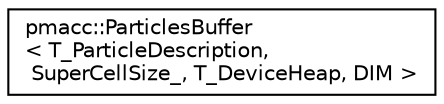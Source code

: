 digraph "Graphical Class Hierarchy"
{
 // LATEX_PDF_SIZE
  edge [fontname="Helvetica",fontsize="10",labelfontname="Helvetica",labelfontsize="10"];
  node [fontname="Helvetica",fontsize="10",shape=record];
  rankdir="LR";
  Node0 [label="pmacc::ParticlesBuffer\l\< T_ParticleDescription,\l SuperCellSize_, T_DeviceHeap, DIM \>",height=0.2,width=0.4,color="black", fillcolor="white", style="filled",URL="$classpmacc_1_1_particles_buffer.html",tooltip="Describes DIM-dimensional buffer for particles data on the host."];
}
